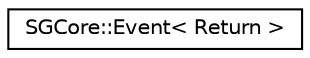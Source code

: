 digraph "Graphical Class Hierarchy"
{
 // LATEX_PDF_SIZE
  edge [fontname="Helvetica",fontsize="10",labelfontname="Helvetica",labelfontsize="10"];
  node [fontname="Helvetica",fontsize="10",shape=record];
  rankdir="LR";
  Node0 [label="SGCore::Event\< Return \>",height=0.2,width=0.4,color="black", fillcolor="white", style="filled",URL="$structSGCore_1_1Event.html",tooltip=" "];
}

